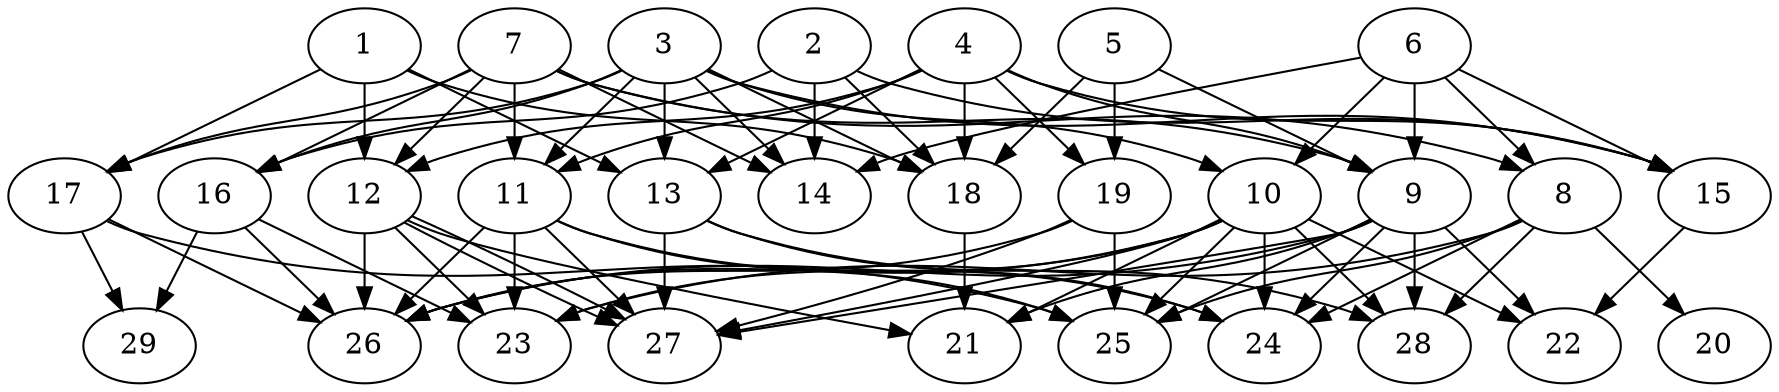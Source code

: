 // DAG (tier=2-normal, mode=compute, n=29, ccr=0.366, fat=0.673, density=0.589, regular=0.536, jump=0.102, mindata=524288, maxdata=8388608)
// DAG automatically generated by daggen at Sun Aug 24 16:33:33 2025
// /home/ermia/Project/Environments/daggen/bin/daggen --dot --ccr 0.366 --fat 0.673 --regular 0.536 --density 0.589 --jump 0.102 --mindata 524288 --maxdata 8388608 -n 29 
digraph G {
  1 [size="2848243889551216", alpha="0.04", expect_size="1424121944775608"]
  1 -> 12 [size ="80718575173632"]
  1 -> 13 [size ="80718575173632"]
  1 -> 17 [size ="80718575173632"]
  1 -> 18 [size ="80718575173632"]
  2 [size="1088994890568475392", alpha="0.01", expect_size="544497445284237696"]
  2 -> 14 [size ="562125621690368"]
  2 -> 15 [size ="562125621690368"]
  2 -> 16 [size ="562125621690368"]
  2 -> 18 [size ="562125621690368"]
  3 [size="828239890431192832", alpha="0.06", expect_size="414119945215596416"]
  3 -> 10 [size ="489767879835648"]
  3 -> 11 [size ="489767879835648"]
  3 -> 13 [size ="489767879835648"]
  3 -> 14 [size ="489767879835648"]
  3 -> 15 [size ="489767879835648"]
  3 -> 16 [size ="489767879835648"]
  3 -> 17 [size ="489767879835648"]
  3 -> 18 [size ="489767879835648"]
  4 [size="616173393238032384", alpha="0.05", expect_size="308086696619016192"]
  4 -> 9 [size ="5792845529088"]
  4 -> 11 [size ="5792845529088"]
  4 -> 12 [size ="5792845529088"]
  4 -> 13 [size ="5792845529088"]
  4 -> 15 [size ="5792845529088"]
  4 -> 18 [size ="5792845529088"]
  4 -> 19 [size ="5792845529088"]
  5 [size="7211237795815077", alpha="0.10", expect_size="3605618897907538"]
  5 -> 9 [size ="11601243537408"]
  5 -> 18 [size ="11601243537408"]
  5 -> 19 [size ="11601243537408"]
  6 [size="28905168636755952", alpha="0.00", expect_size="14452584318377976"]
  6 -> 8 [size ="475894321774592"]
  6 -> 9 [size ="475894321774592"]
  6 -> 10 [size ="475894321774592"]
  6 -> 14 [size ="475894321774592"]
  6 -> 15 [size ="475894321774592"]
  7 [size="17247477482678012", alpha="0.09", expect_size="8623738741339006"]
  7 -> 8 [size ="45697411842048"]
  7 -> 9 [size ="45697411842048"]
  7 -> 11 [size ="45697411842048"]
  7 -> 12 [size ="45697411842048"]
  7 -> 14 [size ="45697411842048"]
  7 -> 16 [size ="45697411842048"]
  7 -> 17 [size ="45697411842048"]
  8 [size="77555049730270624", alpha="0.12", expect_size="38777524865135312"]
  8 -> 20 [size ="59846351126528"]
  8 -> 23 [size ="59846351126528"]
  8 -> 24 [size ="59846351126528"]
  8 -> 25 [size ="59846351126528"]
  8 -> 28 [size ="59846351126528"]
  9 [size="9518259112563496", alpha="0.18", expect_size="4759129556281748"]
  9 -> 21 [size ="448499812401152"]
  9 -> 22 [size ="448499812401152"]
  9 -> 24 [size ="448499812401152"]
  9 -> 25 [size ="448499812401152"]
  9 -> 26 [size ="448499812401152"]
  9 -> 27 [size ="448499812401152"]
  9 -> 28 [size ="448499812401152"]
  10 [size="577501746340732160", alpha="0.15", expect_size="288750873170366080"]
  10 -> 21 [size ="411511688265728"]
  10 -> 22 [size ="411511688265728"]
  10 -> 23 [size ="411511688265728"]
  10 -> 24 [size ="411511688265728"]
  10 -> 25 [size ="411511688265728"]
  10 -> 26 [size ="411511688265728"]
  10 -> 27 [size ="411511688265728"]
  10 -> 28 [size ="411511688265728"]
  11 [size="7289721583641284", alpha="0.19", expect_size="3644860791820642"]
  11 -> 23 [size ="485418957012992"]
  11 -> 24 [size ="485418957012992"]
  11 -> 25 [size ="485418957012992"]
  11 -> 26 [size ="485418957012992"]
  11 -> 27 [size ="485418957012992"]
  12 [size="2220282080946814976", alpha="0.04", expect_size="1110141040473407488"]
  12 -> 21 [size ="13615348318208"]
  12 -> 23 [size ="13615348318208"]
  12 -> 26 [size ="13615348318208"]
  12 -> 27 [size ="13615348318208"]
  12 -> 27 [size ="13615348318208"]
  13 [size="245142358484276768", alpha="0.10", expect_size="122571179242138384"]
  13 -> 24 [size ="219558862389248"]
  13 -> 27 [size ="219558862389248"]
  13 -> 28 [size ="219558862389248"]
  14 [size="17767237679096630", alpha="0.10", expect_size="8883618839548315"]
  15 [size="415989582513831936", alpha="0.06", expect_size="207994791256915968"]
  15 -> 22 [size ="4458050224128"]
  16 [size="2030292058201950", alpha="0.06", expect_size="1015146029100975"]
  16 -> 23 [size ="117901893828608"]
  16 -> 26 [size ="117901893828608"]
  16 -> 29 [size ="117901893828608"]
  17 [size="49638682373920915456", alpha="0.05", expect_size="24819341186960457728"]
  17 -> 25 [size ="108052996947968"]
  17 -> 26 [size ="108052996947968"]
  17 -> 29 [size ="108052996947968"]
  18 [size="310510060995334", alpha="0.01", expect_size="155255030497667"]
  18 -> 21 [size ="20835423223808"]
  19 [size="645123307214037", alpha="0.07", expect_size="322561653607018"]
  19 -> 25 [size ="49167653142528"]
  19 -> 26 [size ="49167653142528"]
  19 -> 27 [size ="49167653142528"]
  20 [size="119193114868747075584", alpha="0.03", expect_size="59596557434373537792"]
  21 [size="183105710160761888", alpha="0.16", expect_size="91552855080380944"]
  22 [size="42873239816077072", alpha="0.06", expect_size="21436619908038536"]
  23 [size="34811356495629536", alpha="0.13", expect_size="17405678247814768"]
  24 [size="144356966309669408", alpha="0.15", expect_size="72178483154834704"]
  25 [size="35337654898641760", alpha="0.08", expect_size="17668827449320880"]
  26 [size="540172440165466", alpha="0.10", expect_size="270086220082733"]
  27 [size="23810191467163468", alpha="0.14", expect_size="11905095733581734"]
  28 [size="436494067165196160", alpha="0.06", expect_size="218247033582598080"]
  29 [size="177283076515319250944", alpha="0.18", expect_size="88641538257659625472"]
}